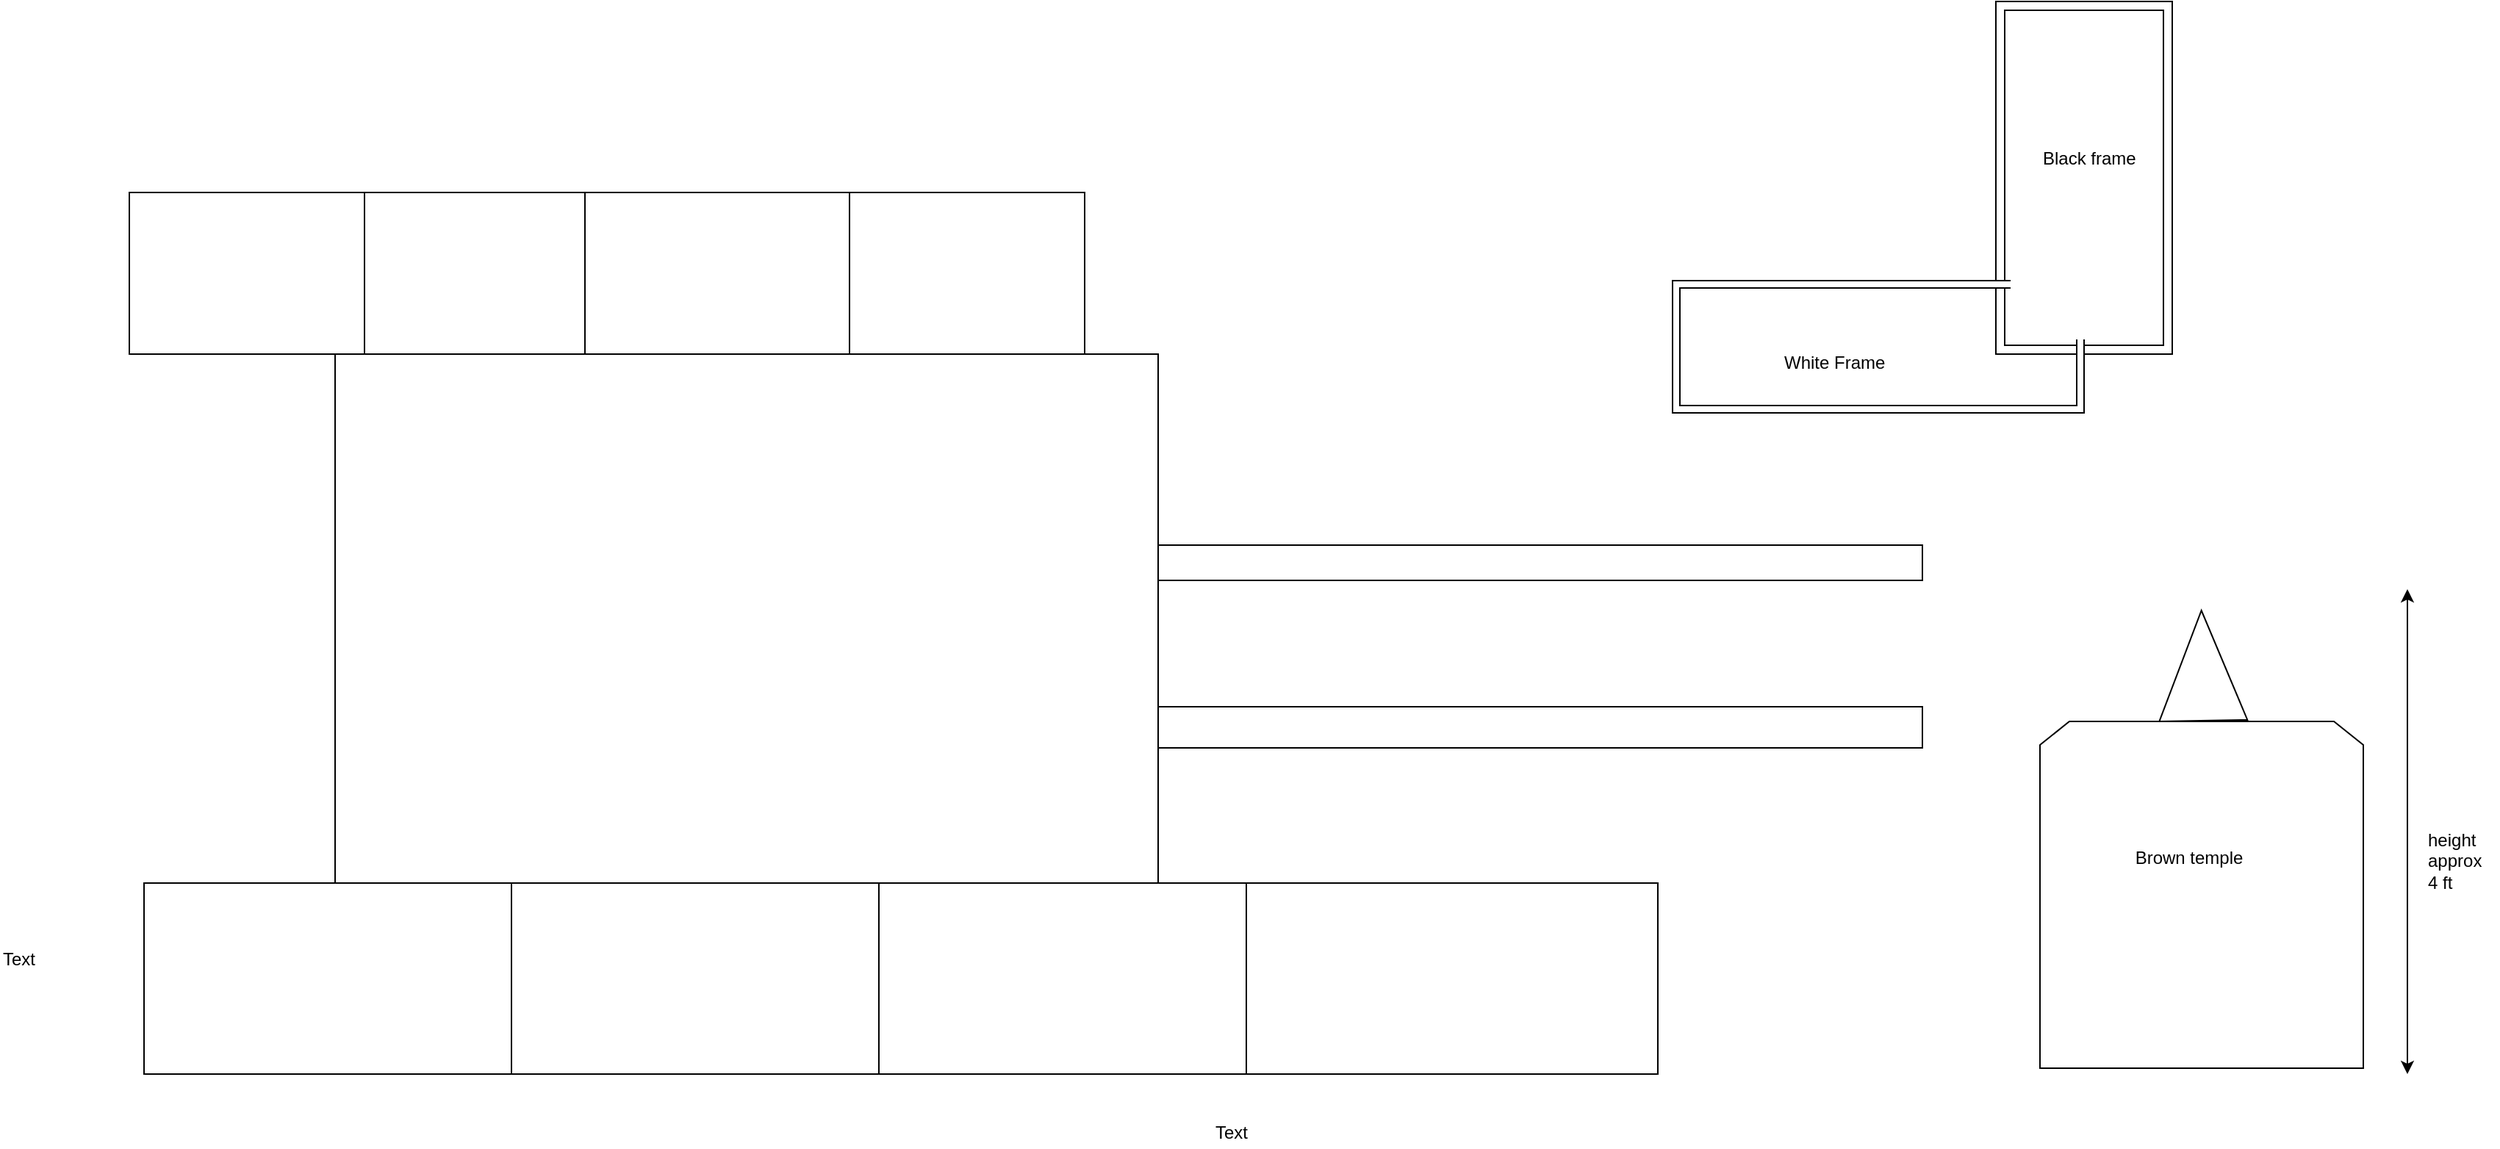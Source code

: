 <mxfile version="10.6.5" type="github"><diagram id="IT5-oiXYlhZkcTWgD0Ww" name="Page-1"><mxGraphModel dx="2613" dy="819" grid="1" gridSize="10" guides="1" tooltips="1" connect="1" arrows="1" fold="1" page="1" pageScale="1" pageWidth="850" pageHeight="1100" math="0" shadow="0"><root><mxCell id="0"/><mxCell id="1" parent="0"/><mxCell id="qSCO3aCvaqH40S5Obm_P-2" value="" style="rounded=0;whiteSpace=wrap;html=1;" parent="1" vertex="1"><mxGeometry x="210" y="340" width="560" height="360" as="geometry"/></mxCell><mxCell id="qSCO3aCvaqH40S5Obm_P-3" value="" style="rounded=0;whiteSpace=wrap;html=1;" parent="1" vertex="1"><mxGeometry x="80" y="700" width="250" height="130" as="geometry"/></mxCell><mxCell id="qSCO3aCvaqH40S5Obm_P-5" value="" style="rounded=0;whiteSpace=wrap;html=1;" parent="1" vertex="1"><mxGeometry x="330" y="700" width="250" height="130" as="geometry"/></mxCell><mxCell id="qSCO3aCvaqH40S5Obm_P-6" value="" style="rounded=0;whiteSpace=wrap;html=1;" parent="1" vertex="1"><mxGeometry x="580" y="700" width="250" height="130" as="geometry"/></mxCell><mxCell id="qSCO3aCvaqH40S5Obm_P-7" value="" style="rounded=0;whiteSpace=wrap;html=1;" parent="1" vertex="1"><mxGeometry x="830" y="700" width="280" height="130" as="geometry"/></mxCell><mxCell id="qSCO3aCvaqH40S5Obm_P-8" value="" style="rounded=0;whiteSpace=wrap;html=1;" parent="1" vertex="1"><mxGeometry x="70" y="230" width="170" height="110" as="geometry"/></mxCell><mxCell id="qSCO3aCvaqH40S5Obm_P-9" value="" style="rounded=0;whiteSpace=wrap;html=1;" parent="1" vertex="1"><mxGeometry x="230" y="230" width="150" height="110" as="geometry"/></mxCell><mxCell id="qSCO3aCvaqH40S5Obm_P-10" value="" style="rounded=0;whiteSpace=wrap;html=1;" parent="1" vertex="1"><mxGeometry x="560" y="230" width="160" height="110" as="geometry"/></mxCell><mxCell id="qSCO3aCvaqH40S5Obm_P-11" value="" style="rounded=0;whiteSpace=wrap;html=1;" parent="1" vertex="1"><mxGeometry x="380" y="230" width="180" height="110" as="geometry"/></mxCell><mxCell id="qSCO3aCvaqH40S5Obm_P-12" value="" style="rounded=0;whiteSpace=wrap;html=1;" parent="1" vertex="1"><mxGeometry x="770" y="580" width="520" height="28" as="geometry"/></mxCell><mxCell id="qSCO3aCvaqH40S5Obm_P-13" value="" style="rounded=0;whiteSpace=wrap;html=1;" parent="1" vertex="1"><mxGeometry x="770" y="470" width="520" height="24" as="geometry"/></mxCell><mxCell id="qSCO3aCvaqH40S5Obm_P-19" value="" style="verticalLabelPosition=bottom;verticalAlign=top;html=1;shape=mxgraph.basic.frame;dx=6;" parent="1" vertex="1"><mxGeometry x="1340" y="100" width="120" height="240" as="geometry"/></mxCell><mxCell id="qSCO3aCvaqH40S5Obm_P-18" value="" style="verticalLabelPosition=bottom;verticalAlign=top;html=1;shape=mxgraph.basic.frame;dx=5;" parent="1" vertex="1"><mxGeometry x="1120" y="290" width="280" height="90" as="geometry"/></mxCell><mxCell id="qSWQHSLa4JLZHihd83v0-1" value="" style="whiteSpace=wrap;html=1;aspect=fixed;strokeColor=none;" vertex="1" parent="1"><mxGeometry x="1350" y="250" width="80" height="80" as="geometry"/></mxCell><mxCell id="qSWQHSLa4JLZHihd83v0-2" value="Black frame" style="text;html=1;resizable=0;points=[];autosize=1;align=left;verticalAlign=top;spacingTop=-4;" vertex="1" parent="1"><mxGeometry x="1370" y="197" width="80" height="20" as="geometry"/></mxCell><mxCell id="qSWQHSLa4JLZHihd83v0-3" value="White Frame" style="text;html=1;resizable=0;points=[];autosize=1;align=left;verticalAlign=top;spacingTop=-4;" vertex="1" parent="1"><mxGeometry x="1194" y="336" width="80" height="20" as="geometry"/></mxCell><mxCell id="qSWQHSLa4JLZHihd83v0-4" value="" style="shape=loopLimit;whiteSpace=wrap;html=1;" vertex="1" parent="1"><mxGeometry x="1370" y="590" width="220" height="236" as="geometry"/></mxCell><mxCell id="qSWQHSLa4JLZHihd83v0-5" value="" style="triangle;whiteSpace=wrap;html=1;rotation=-91;" vertex="1" parent="1"><mxGeometry x="1443" y="522" width="75" height="60" as="geometry"/></mxCell><mxCell id="qSWQHSLa4JLZHihd83v0-6" value="&lt;div&gt;Brown temple &lt;br&gt;&lt;/div&gt;&lt;div&gt;&lt;br&gt;&lt;/div&gt;" style="text;html=1;strokeColor=none;fillColor=none;align=center;verticalAlign=middle;whiteSpace=wrap;rounded=0;" vertex="1" parent="1"><mxGeometry x="1423" y="680" width="97" height="20" as="geometry"/></mxCell><mxCell id="qSWQHSLa4JLZHihd83v0-7" value="" style="endArrow=classic;startArrow=classic;html=1;" edge="1" parent="1"><mxGeometry width="50" height="50" relative="1" as="geometry"><mxPoint x="1620" y="830" as="sourcePoint"/><mxPoint x="1620" y="500" as="targetPoint"/></mxGeometry></mxCell><mxCell id="qSWQHSLa4JLZHihd83v0-8" value="Text" style="text;html=1;strokeColor=none;fillColor=none;align=center;verticalAlign=middle;whiteSpace=wrap;rounded=0;" vertex="1" parent="1"><mxGeometry x="800" y="860" width="40" height="20" as="geometry"/></mxCell><mxCell id="qSWQHSLa4JLZHihd83v0-9" value="&lt;div&gt;height &lt;br&gt;&lt;/div&gt;&lt;div&gt;approx&lt;/div&gt;&lt;div&gt;4 ft&lt;br&gt;&lt;/div&gt;" style="text;html=1;resizable=0;points=[];autosize=1;align=left;verticalAlign=top;spacingTop=-4;" vertex="1" parent="1"><mxGeometry x="1632" y="661" width="50" height="40" as="geometry"/></mxCell><mxCell id="qSWQHSLa4JLZHihd83v0-10" value="Text" style="text;html=1;resizable=0;points=[];autosize=1;align=left;verticalAlign=top;spacingTop=-4;" vertex="1" parent="1"><mxGeometry x="-18" y="742" width="40" height="20" as="geometry"/></mxCell></root></mxGraphModel></diagram></mxfile>